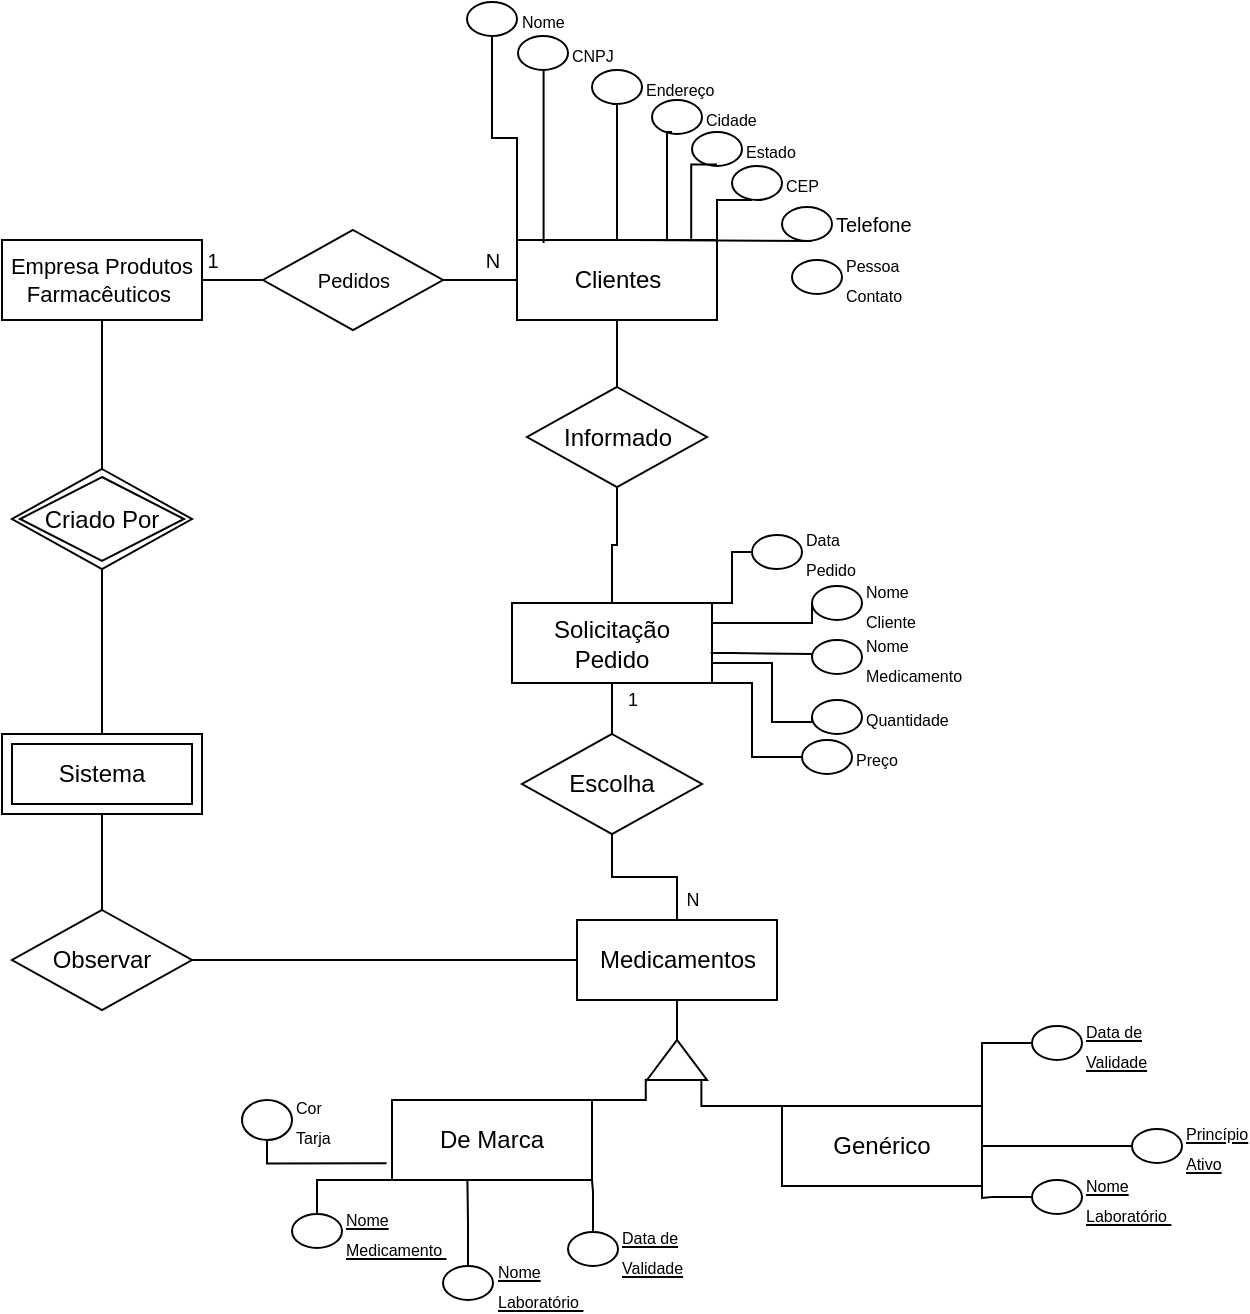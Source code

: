 <mxfile version="15.4.0" type="github">
  <diagram id="R2lEEEUBdFMjLlhIrx00" name="Page-1">
    <mxGraphModel dx="868" dy="483" grid="1" gridSize="10" guides="1" tooltips="1" connect="1" arrows="1" fold="1" page="1" pageScale="1" pageWidth="850" pageHeight="1100" math="0" shadow="0" extFonts="Permanent Marker^https://fonts.googleapis.com/css?family=Permanent+Marker">
      <root>
        <mxCell id="0" />
        <mxCell id="1" parent="0" />
        <mxCell id="uLbKW4DAnLPxpBr8rwX6-97" value="1" style="edgeStyle=orthogonalEdgeStyle;rounded=0;orthogonalLoop=1;jettySize=auto;html=1;exitX=1;exitY=0.5;exitDx=0;exitDy=0;entryX=0;entryY=0.5;entryDx=0;entryDy=0;fontSize=10;endArrow=none;endFill=0;" edge="1" parent="1" source="uLbKW4DAnLPxpBr8rwX6-1" target="uLbKW4DAnLPxpBr8rwX6-4">
          <mxGeometry x="-0.672" y="10" relative="1" as="geometry">
            <mxPoint as="offset" />
          </mxGeometry>
        </mxCell>
        <mxCell id="uLbKW4DAnLPxpBr8rwX6-1" value="Empresa Produtos Farmacêuticos&amp;nbsp;" style="whiteSpace=wrap;html=1;align=center;fontSize=11;" vertex="1" parent="1">
          <mxGeometry x="155" y="140" width="100" height="40" as="geometry" />
        </mxCell>
        <mxCell id="uLbKW4DAnLPxpBr8rwX6-2" value="Clientes" style="whiteSpace=wrap;html=1;align=center;" vertex="1" parent="1">
          <mxGeometry x="412.5" y="140" width="100" height="40" as="geometry" />
        </mxCell>
        <mxCell id="uLbKW4DAnLPxpBr8rwX6-101" style="edgeStyle=orthogonalEdgeStyle;rounded=0;orthogonalLoop=1;jettySize=auto;html=1;entryX=0.5;entryY=1;entryDx=0;entryDy=0;fontSize=11;endArrow=none;endFill=0;" edge="1" parent="1" source="uLbKW4DAnLPxpBr8rwX6-3" target="uLbKW4DAnLPxpBr8rwX6-40">
          <mxGeometry relative="1" as="geometry" />
        </mxCell>
        <mxCell id="uLbKW4DAnLPxpBr8rwX6-3" value="Solicitação Pedido" style="whiteSpace=wrap;html=1;align=center;" vertex="1" parent="1">
          <mxGeometry x="410" y="321.5" width="100" height="40" as="geometry" />
        </mxCell>
        <mxCell id="uLbKW4DAnLPxpBr8rwX6-98" value="N" style="edgeStyle=orthogonalEdgeStyle;rounded=0;orthogonalLoop=1;jettySize=auto;html=1;fontSize=10;endArrow=none;endFill=0;" edge="1" parent="1" source="uLbKW4DAnLPxpBr8rwX6-4" target="uLbKW4DAnLPxpBr8rwX6-2">
          <mxGeometry x="0.419" y="10" relative="1" as="geometry">
            <mxPoint as="offset" />
          </mxGeometry>
        </mxCell>
        <mxCell id="uLbKW4DAnLPxpBr8rwX6-4" value="&lt;div style=&quot;text-align: justify&quot;&gt;&lt;span style=&quot;font-size: 10px&quot;&gt;Pedidos&lt;/span&gt;&lt;/div&gt;" style="shape=rhombus;perimeter=rhombusPerimeter;whiteSpace=wrap;html=1;align=center;" vertex="1" parent="1">
          <mxGeometry x="285.5" y="135" width="90" height="50" as="geometry" />
        </mxCell>
        <mxCell id="uLbKW4DAnLPxpBr8rwX6-5" value="&lt;font style=&quot;font-size: 8px&quot;&gt;Nome&lt;/font&gt;" style="ellipse;whiteSpace=wrap;html=1;align=left;spacingLeft=25;" vertex="1" parent="1">
          <mxGeometry x="387.5" y="21" width="25" height="17" as="geometry" />
        </mxCell>
        <mxCell id="uLbKW4DAnLPxpBr8rwX6-7" value="&lt;font style=&quot;font-size: 8px&quot;&gt;CNPJ&lt;/font&gt;" style="ellipse;whiteSpace=wrap;html=1;align=left;spacingLeft=25;" vertex="1" parent="1">
          <mxGeometry x="413" y="38" width="25" height="17" as="geometry" />
        </mxCell>
        <mxCell id="uLbKW4DAnLPxpBr8rwX6-8" value="&lt;font style=&quot;font-size: 8px&quot;&gt;Endereço&lt;/font&gt;" style="ellipse;whiteSpace=wrap;html=1;align=left;spacingLeft=25;" vertex="1" parent="1">
          <mxGeometry x="450" y="55" width="25" height="17" as="geometry" />
        </mxCell>
        <mxCell id="uLbKW4DAnLPxpBr8rwX6-9" value="&lt;font style=&quot;font-size: 8px&quot;&gt;Cidade&lt;/font&gt;" style="ellipse;whiteSpace=wrap;html=1;align=left;spacingLeft=25;" vertex="1" parent="1">
          <mxGeometry x="480" y="70" width="25" height="17" as="geometry" />
        </mxCell>
        <mxCell id="uLbKW4DAnLPxpBr8rwX6-10" value="&lt;font style=&quot;font-size: 8px&quot;&gt;Estado&lt;/font&gt;" style="ellipse;whiteSpace=wrap;html=1;align=left;spacingLeft=25;" vertex="1" parent="1">
          <mxGeometry x="500" y="86" width="25" height="17" as="geometry" />
        </mxCell>
        <mxCell id="uLbKW4DAnLPxpBr8rwX6-11" value="&lt;font style=&quot;font-size: 8px&quot;&gt;CEP&lt;/font&gt;" style="ellipse;whiteSpace=wrap;html=1;align=left;spacingLeft=25;" vertex="1" parent="1">
          <mxGeometry x="520" y="103" width="25" height="17" as="geometry" />
        </mxCell>
        <mxCell id="uLbKW4DAnLPxpBr8rwX6-12" value="&lt;font style=&quot;font-size: 10px&quot;&gt;Telefone&lt;/font&gt;" style="ellipse;whiteSpace=wrap;html=1;align=left;spacingLeft=25;" vertex="1" parent="1">
          <mxGeometry x="545" y="123.5" width="25" height="17" as="geometry" />
        </mxCell>
        <mxCell id="uLbKW4DAnLPxpBr8rwX6-13" value="&lt;font style=&quot;font-size: 8px&quot;&gt;Pessoa Contato&lt;/font&gt;" style="ellipse;whiteSpace=wrap;html=1;align=left;spacingLeft=25;" vertex="1" parent="1">
          <mxGeometry x="550" y="150" width="25" height="17" as="geometry" />
        </mxCell>
        <mxCell id="uLbKW4DAnLPxpBr8rwX6-24" value="" style="endArrow=none;html=1;rounded=0;edgeStyle=orthogonalEdgeStyle;entryX=0.5;entryY=1;entryDx=0;entryDy=0;exitX=0;exitY=0;exitDx=0;exitDy=0;" edge="1" parent="1" source="uLbKW4DAnLPxpBr8rwX6-2" target="uLbKW4DAnLPxpBr8rwX6-5">
          <mxGeometry relative="1" as="geometry">
            <mxPoint x="230" y="38" as="sourcePoint" />
            <mxPoint x="390" y="38" as="targetPoint" />
            <Array as="points" />
          </mxGeometry>
        </mxCell>
        <mxCell id="uLbKW4DAnLPxpBr8rwX6-27" value="" style="endArrow=none;html=1;rounded=0;edgeStyle=orthogonalEdgeStyle;exitX=0.133;exitY=0.037;exitDx=0;exitDy=0;exitPerimeter=0;" edge="1" parent="1" source="uLbKW4DAnLPxpBr8rwX6-2">
          <mxGeometry relative="1" as="geometry">
            <mxPoint x="265" y="55" as="sourcePoint" />
            <mxPoint x="425" y="55" as="targetPoint" />
            <Array as="points">
              <mxPoint x="426" y="55" />
            </Array>
          </mxGeometry>
        </mxCell>
        <mxCell id="uLbKW4DAnLPxpBr8rwX6-31" value="&lt;span style=&quot;color: rgba(0 , 0 , 0 , 0) ; font-family: monospace ; font-size: 0px&quot;&gt;%3CmxGraphModel%3E%3Croot%3E%3CmxCell%20id%3D%220%22%2F%3E%3CmxCell%20id%3D%221%22%20parent%3D%220%22%2F%3E%3CmxCell%20id%3D%222%22%20value%3D%22%22%20style%3D%22endArrow%3Dnone%3Bhtml%3D1%3Brounded%3D0%3BedgeStyle%3DorthogonalEdgeStyle%3B%22%20edge%3D%221%22%20parent%3D%221%22%3E%3CmxGeometry%20relative%3D%221%22%20as%3D%22geometry%22%3E%3CmxPoint%20x%3D%22300%22%20y%3D%22230%22%20as%3D%22sourcePoint%22%2F%3E%3CmxPoint%20x%3D%22460%22%20y%3D%22230%22%20as%3D%22targetPoint%22%2F%3E%3CArray%20as%3D%22points%22%3E%3CmxPoint%20x%3D%22390%22%20y%3D%22230%22%2F%3E%3CmxPoint%20x%3D%22390%22%20y%3D%22230%22%2F%3E%3C%2FArray%3E%3C%2FmxGeometry%3E%3C%2FmxCell%3E%3C%2Froot%3E%3C%2FmxGraphModel%3&lt;/span&gt;" style="endArrow=none;html=1;rounded=0;edgeStyle=orthogonalEdgeStyle;exitX=0.5;exitY=0;exitDx=0;exitDy=0;" edge="1" parent="1" source="uLbKW4DAnLPxpBr8rwX6-2">
          <mxGeometry relative="1" as="geometry">
            <mxPoint x="300" y="72" as="sourcePoint" />
            <mxPoint x="460" y="72" as="targetPoint" />
            <Array as="points">
              <mxPoint x="463" y="72" />
            </Array>
          </mxGeometry>
        </mxCell>
        <mxCell id="uLbKW4DAnLPxpBr8rwX6-32" value="&lt;span style=&quot;color: rgba(0 , 0 , 0 , 0) ; font-family: monospace ; font-size: 0px&quot;&gt;%3CmxGraphModel%3E%3Croot%3E%3CmxCell%20id%3D%220%22%2F%3E%3CmxCell%20id%3D%221%22%20parent%3D%220%22%2F%3E%3CmxCell%20id%3D%222%22%20value%3D%22%22%20style%3D%22endArrow%3Dnone%3Bhtml%3D1%3Brounded%3D0%3BedgeStyle%3DorthogonalEdgeStyle%3B%22%20edge%3D%221%22%20parent%3D%221%22%3E%3CmxGeometry%20relative%3D%221%22%20as%3D%22geometry%22%3E%3CmxPoint%20x%3D%22300%22%20y%3D%22230%22%20as%3D%22sourcePoint%22%2F%3E%3CmxPoint%20x%3D%22460%22%20y%3D%22230%22%20as%3D%22targetPoint%22%2F%3E%3CArray%20as%3D%22points%22%3E%3CmxPoint%20x%3D%22390%22%20y%3D%22230%22%2F%3E%3CmxPoint%20x%3D%22390%22%20y%3D%22230%22%2F%3E%3C%2FArray%3E%3C%2FmxGeometry%3E%3C%2FmxCell%3E%3C%2Froot%3E%3C%2FmxGraphModel%3&lt;/span&gt;" style="endArrow=none;html=1;rounded=0;edgeStyle=orthogonalEdgeStyle;exitX=0.75;exitY=0;exitDx=0;exitDy=0;" edge="1" parent="1" source="uLbKW4DAnLPxpBr8rwX6-2">
          <mxGeometry relative="1" as="geometry">
            <mxPoint x="330" y="86" as="sourcePoint" />
            <mxPoint x="490" y="86" as="targetPoint" />
            <Array as="points">
              <mxPoint x="487" y="86" />
            </Array>
          </mxGeometry>
        </mxCell>
        <mxCell id="uLbKW4DAnLPxpBr8rwX6-33" value="&lt;span style=&quot;color: rgba(0 , 0 , 0 , 0) ; font-family: monospace ; font-size: 0px&quot;&gt;%3CmxGraphModel%3E%3Croot%3E%3CmxCell%20id%3D%220%22%2F%3E%3CmxCell%20id%3D%221%22%20parent%3D%220%22%2F%3E%3CmxCell%20id%3D%222%22%20value%3D%22%22%20style%3D%22endArrow%3Dnone%3Bhtml%3D1%3Brounded%3D0%3BedgeStyle%3DorthogonalEdgeStyle%3B%22%20edge%3D%221%22%20parent%3D%221%22%3E%3CmxGeometry%20relative%3D%221%22%20as%3D%22geometry%22%3E%3CmxPoint%20x%3D%22300%22%20y%3D%22230%22%20as%3D%22sourcePoint%22%2F%3E%3CmxPoint%20x%3D%22460%22%20y%3D%22230%22%20as%3D%22targetPoint%22%2F%3E%3CArray%20as%3D%22points%22%3E%3CmxPoint%20x%3D%22390%22%20y%3D%22230%22%2F%3E%3CmxPoint%20x%3D%22390%22%20y%3D%22230%22%2F%3E%3C%2FArray%3E%3C%2FmxGeometry%3E%3C%2FmxCell%3E%3C%2Froot%3E%3C%2FmxGraphModel%3&lt;/span&gt;" style="endArrow=none;html=1;rounded=0;edgeStyle=orthogonalEdgeStyle;exitX=0.871;exitY=-0.015;exitDx=0;exitDy=0;exitPerimeter=0;" edge="1" parent="1" source="uLbKW4DAnLPxpBr8rwX6-2">
          <mxGeometry relative="1" as="geometry">
            <mxPoint x="352.5" y="102.31" as="sourcePoint" />
            <mxPoint x="512.5" y="102.31" as="targetPoint" />
            <Array as="points">
              <mxPoint x="500" y="102" />
            </Array>
          </mxGeometry>
        </mxCell>
        <mxCell id="uLbKW4DAnLPxpBr8rwX6-34" value="&lt;span style=&quot;color: rgba(0 , 0 , 0 , 0) ; font-family: monospace ; font-size: 0px&quot;&gt;%3CmxGraphModel%3E%3Croot%3E%3CmxCell%20id%3D%220%22%2F%3E%3CmxCell%20id%3D%221%22%20parent%3D%220%22%2F%3E%3CmxCell%20id%3D%222%22%20value%3D%22%22%20style%3D%22endArrow%3Dnone%3Bhtml%3D1%3Brounded%3D0%3BedgeStyle%3DorthogonalEdgeStyle%3B%22%20edge%3D%221%22%20parent%3D%221%22%3E%3CmxGeometry%20relative%3D%221%22%20as%3D%22geometry%22%3E%3CmxPoint%20x%3D%22300%22%20y%3D%22230%22%20as%3D%22sourcePoint%22%2F%3E%3CmxPoint%20x%3D%22460%22%20y%3D%22230%22%20as%3D%22targetPoint%22%2F%3E%3CArray%20as%3D%22points%22%3E%3CmxPoint%20x%3D%22390%22%20y%3D%22230%22%2F%3E%3CmxPoint%20x%3D%22390%22%20y%3D%22230%22%2F%3E%3C%2FArray%3E%3C%2FmxGeometry%3E%3C%2FmxCell%3E%3C%2Froot%3E%3C%2FmxGraphModel%3&lt;/span&gt;" style="endArrow=none;html=1;rounded=0;edgeStyle=orthogonalEdgeStyle;exitX=1;exitY=0;exitDx=0;exitDy=0;" edge="1" parent="1" source="uLbKW4DAnLPxpBr8rwX6-2">
          <mxGeometry relative="1" as="geometry">
            <mxPoint x="370" y="120" as="sourcePoint" />
            <mxPoint x="530" y="120" as="targetPoint" />
            <Array as="points">
              <mxPoint x="513" y="120" />
            </Array>
          </mxGeometry>
        </mxCell>
        <mxCell id="uLbKW4DAnLPxpBr8rwX6-35" value="&lt;span style=&quot;color: rgba(0 , 0 , 0 , 0) ; font-family: monospace ; font-size: 0px&quot;&gt;%3CmxGraphModel%3E%3Croot%3E%3CmxCell%20id%3D%220%22%2F%3E%3CmxCell%20id%3D%221%22%20parent%3D%220%22%2F%3E%3CmxCell%20id%3D%222%22%20value%3D%22%22%20style%3D%22endArrow%3Dnone%3Bhtml%3D1%3Brounded%3D0%3BedgeStyle%3DorthogonalEdgeStyle%3B%22%20edge%3D%221%22%20parent%3D%221%22%3E%3CmxGeometry%20relative%3D%221%22%20as%3D%22geometry%22%3E%3CmxPoint%20x%3D%22300%22%20y%3D%22230%22%20as%3D%22sourcePoint%22%2F%3E%3CmxPoint%20x%3D%22460%22%20y%3D%22230%22%20as%3D%22targetPoint%22%2F%3E%3CArray%20as%3D%22points%22%3E%3CmxPoint%20x%3D%22390%22%20y%3D%22230%22%2F%3E%3CmxPoint%20x%3D%22390%22%20y%3D%22230%22%2F%3E%3C%2FArray%3E%3C%2FmxGeometry%3E%3C%2FmxCell%3E%3C%2Froot%3E%3C%2FmxGraphModel%3&lt;/span&gt;" style="endArrow=none;html=1;rounded=0;edgeStyle=orthogonalEdgeStyle;exitX=1;exitY=0.5;exitDx=0;exitDy=0;" edge="1" parent="1" source="uLbKW4DAnLPxpBr8rwX6-2">
          <mxGeometry relative="1" as="geometry">
            <mxPoint x="400" y="140.5" as="sourcePoint" />
            <mxPoint x="560" y="140.5" as="targetPoint" />
            <Array as="points">
              <mxPoint x="513" y="140" />
              <mxPoint x="470" y="140" />
            </Array>
          </mxGeometry>
        </mxCell>
        <mxCell id="uLbKW4DAnLPxpBr8rwX6-100" style="edgeStyle=orthogonalEdgeStyle;rounded=0;orthogonalLoop=1;jettySize=auto;html=1;exitX=0.5;exitY=0;exitDx=0;exitDy=0;entryX=0.5;entryY=1;entryDx=0;entryDy=0;fontSize=11;endArrow=none;endFill=0;" edge="1" parent="1" source="uLbKW4DAnLPxpBr8rwX6-40" target="uLbKW4DAnLPxpBr8rwX6-2">
          <mxGeometry relative="1" as="geometry" />
        </mxCell>
        <mxCell id="uLbKW4DAnLPxpBr8rwX6-40" value="Informado" style="shape=rhombus;perimeter=rhombusPerimeter;whiteSpace=wrap;html=1;align=center;" vertex="1" parent="1">
          <mxGeometry x="417.5" y="213.5" width="90" height="50" as="geometry" />
        </mxCell>
        <mxCell id="uLbKW4DAnLPxpBr8rwX6-41" value="&lt;font style=&quot;font-size: 8px&quot;&gt;Nome Cliente&lt;/font&gt;" style="ellipse;whiteSpace=wrap;html=1;align=left;spacingLeft=25;" vertex="1" parent="1">
          <mxGeometry x="560" y="313" width="25" height="17" as="geometry" />
        </mxCell>
        <mxCell id="uLbKW4DAnLPxpBr8rwX6-42" value="&lt;font style=&quot;font-size: 8px&quot;&gt;Data Pedido&lt;/font&gt;" style="ellipse;whiteSpace=wrap;html=1;align=left;spacingLeft=25;" vertex="1" parent="1">
          <mxGeometry x="530" y="287.5" width="25" height="17" as="geometry" />
        </mxCell>
        <mxCell id="uLbKW4DAnLPxpBr8rwX6-43" value="&lt;span style=&quot;font-size: 8px&quot;&gt;Nome Medicamento&lt;br&gt;&lt;/span&gt;" style="ellipse;whiteSpace=wrap;html=1;align=left;spacingLeft=25;" vertex="1" parent="1">
          <mxGeometry x="560" y="340" width="25" height="17" as="geometry" />
        </mxCell>
        <mxCell id="uLbKW4DAnLPxpBr8rwX6-45" value="&lt;font style=&quot;font-size: 8px&quot;&gt;Quantidade&lt;/font&gt;" style="ellipse;whiteSpace=wrap;html=1;align=left;spacingLeft=25;" vertex="1" parent="1">
          <mxGeometry x="560" y="370" width="25" height="17" as="geometry" />
        </mxCell>
        <mxCell id="uLbKW4DAnLPxpBr8rwX6-46" value="&lt;span style=&quot;font-size: 8px&quot;&gt;Preço&lt;br&gt;&lt;/span&gt;" style="ellipse;whiteSpace=wrap;html=1;align=left;spacingLeft=25;" vertex="1" parent="1">
          <mxGeometry x="555" y="390" width="25" height="17" as="geometry" />
        </mxCell>
        <mxCell id="uLbKW4DAnLPxpBr8rwX6-47" value="" style="endArrow=none;html=1;rounded=0;edgeStyle=orthogonalEdgeStyle;entryX=1;entryY=0;entryDx=0;entryDy=0;exitX=0;exitY=0.5;exitDx=0;exitDy=0;" edge="1" parent="1" source="uLbKW4DAnLPxpBr8rwX6-42" target="uLbKW4DAnLPxpBr8rwX6-3">
          <mxGeometry relative="1" as="geometry">
            <mxPoint x="430" y="296" as="sourcePoint" />
            <mxPoint x="520" y="296" as="targetPoint" />
            <Array as="points">
              <mxPoint x="520" y="296" />
              <mxPoint x="520" y="321" />
            </Array>
          </mxGeometry>
        </mxCell>
        <mxCell id="uLbKW4DAnLPxpBr8rwX6-48" value="" style="endArrow=none;html=1;rounded=0;edgeStyle=orthogonalEdgeStyle;entryX=0;entryY=0.5;entryDx=0;entryDy=0;exitX=1;exitY=0.25;exitDx=0;exitDy=0;" edge="1" parent="1" source="uLbKW4DAnLPxpBr8rwX6-3" target="uLbKW4DAnLPxpBr8rwX6-41">
          <mxGeometry relative="1" as="geometry">
            <mxPoint x="540" y="344" as="sourcePoint" />
            <mxPoint x="552.5" y="343.81" as="targetPoint" />
            <Array as="points">
              <mxPoint x="560" y="331" />
            </Array>
          </mxGeometry>
        </mxCell>
        <mxCell id="uLbKW4DAnLPxpBr8rwX6-49" value="" style="endArrow=none;html=1;rounded=0;edgeStyle=orthogonalEdgeStyle;entryX=0;entryY=0.5;entryDx=0;entryDy=0;exitX=0.993;exitY=0.626;exitDx=0;exitDy=0;exitPerimeter=0;" edge="1" parent="1" source="uLbKW4DAnLPxpBr8rwX6-3" target="uLbKW4DAnLPxpBr8rwX6-43">
          <mxGeometry relative="1" as="geometry">
            <mxPoint x="452.48" y="373" as="sourcePoint" />
            <mxPoint x="532.48" y="373" as="targetPoint" />
            <Array as="points">
              <mxPoint x="520" y="347" />
              <mxPoint x="560" y="347" />
            </Array>
          </mxGeometry>
        </mxCell>
        <mxCell id="uLbKW4DAnLPxpBr8rwX6-50" value="" style="endArrow=none;html=1;rounded=0;edgeStyle=orthogonalEdgeStyle;exitX=1;exitY=0.75;exitDx=0;exitDy=0;entryX=0;entryY=0.5;entryDx=0;entryDy=0;" edge="1" parent="1" source="uLbKW4DAnLPxpBr8rwX6-3" target="uLbKW4DAnLPxpBr8rwX6-45">
          <mxGeometry relative="1" as="geometry">
            <mxPoint x="493" y="381.36" as="sourcePoint" />
            <mxPoint x="555" y="381.36" as="targetPoint" />
            <Array as="points">
              <mxPoint x="540" y="352" />
              <mxPoint x="540" y="381" />
              <mxPoint x="560" y="381" />
            </Array>
          </mxGeometry>
        </mxCell>
        <mxCell id="uLbKW4DAnLPxpBr8rwX6-51" value="" style="endArrow=none;html=1;rounded=0;edgeStyle=orthogonalEdgeStyle;entryX=0;entryY=0.5;entryDx=0;entryDy=0;exitX=1;exitY=1;exitDx=0;exitDy=0;" edge="1" parent="1" source="uLbKW4DAnLPxpBr8rwX6-3" target="uLbKW4DAnLPxpBr8rwX6-46">
          <mxGeometry relative="1" as="geometry">
            <mxPoint x="470" y="398.36" as="sourcePoint" />
            <mxPoint x="550" y="398.36" as="targetPoint" />
            <Array as="points">
              <mxPoint x="530" y="362" />
              <mxPoint x="530" y="399" />
            </Array>
          </mxGeometry>
        </mxCell>
        <mxCell id="uLbKW4DAnLPxpBr8rwX6-53" value="Medicamentos" style="whiteSpace=wrap;html=1;align=center;" vertex="1" parent="1">
          <mxGeometry x="442.5" y="480" width="100" height="40" as="geometry" />
        </mxCell>
        <mxCell id="uLbKW4DAnLPxpBr8rwX6-85" style="edgeStyle=orthogonalEdgeStyle;rounded=0;orthogonalLoop=1;jettySize=auto;html=1;exitX=1;exitY=0;exitDx=0;exitDy=0;entryX=0.029;entryY=-0.021;entryDx=0;entryDy=0;entryPerimeter=0;endArrow=none;endFill=0;" edge="1" parent="1" source="uLbKW4DAnLPxpBr8rwX6-55" target="uLbKW4DAnLPxpBr8rwX6-84">
          <mxGeometry relative="1" as="geometry" />
        </mxCell>
        <mxCell id="uLbKW4DAnLPxpBr8rwX6-55" value="De Marca" style="whiteSpace=wrap;html=1;align=center;" vertex="1" parent="1">
          <mxGeometry x="350" y="570" width="100" height="40" as="geometry" />
        </mxCell>
        <mxCell id="uLbKW4DAnLPxpBr8rwX6-86" style="edgeStyle=orthogonalEdgeStyle;rounded=0;orthogonalLoop=1;jettySize=auto;html=1;exitX=0;exitY=0;exitDx=0;exitDy=0;entryX=-0.017;entryY=0.906;entryDx=0;entryDy=0;entryPerimeter=0;endArrow=none;endFill=0;" edge="1" parent="1" source="uLbKW4DAnLPxpBr8rwX6-56" target="uLbKW4DAnLPxpBr8rwX6-84">
          <mxGeometry relative="1" as="geometry">
            <Array as="points">
              <mxPoint x="505" y="573" />
            </Array>
          </mxGeometry>
        </mxCell>
        <mxCell id="uLbKW4DAnLPxpBr8rwX6-56" value="Genérico" style="whiteSpace=wrap;html=1;align=center;" vertex="1" parent="1">
          <mxGeometry x="545" y="573" width="100" height="40" as="geometry" />
        </mxCell>
        <mxCell id="uLbKW4DAnLPxpBr8rwX6-109" value="1" style="edgeStyle=orthogonalEdgeStyle;rounded=0;orthogonalLoop=1;jettySize=auto;html=1;exitX=0.5;exitY=0;exitDx=0;exitDy=0;entryX=0.5;entryY=1;entryDx=0;entryDy=0;fontSize=9;endArrow=none;endFill=0;" edge="1" parent="1" source="uLbKW4DAnLPxpBr8rwX6-57" target="uLbKW4DAnLPxpBr8rwX6-3">
          <mxGeometry x="0.333" y="-10" relative="1" as="geometry">
            <mxPoint as="offset" />
          </mxGeometry>
        </mxCell>
        <mxCell id="uLbKW4DAnLPxpBr8rwX6-110" value="N" style="edgeStyle=orthogonalEdgeStyle;rounded=0;orthogonalLoop=1;jettySize=auto;html=1;exitX=0.5;exitY=1;exitDx=0;exitDy=0;fontSize=9;endArrow=none;endFill=0;" edge="1" parent="1" source="uLbKW4DAnLPxpBr8rwX6-57" target="uLbKW4DAnLPxpBr8rwX6-53">
          <mxGeometry x="0.735" y="7" relative="1" as="geometry">
            <mxPoint as="offset" />
          </mxGeometry>
        </mxCell>
        <mxCell id="uLbKW4DAnLPxpBr8rwX6-57" value="Escolha" style="shape=rhombus;perimeter=rhombusPerimeter;whiteSpace=wrap;html=1;align=center;" vertex="1" parent="1">
          <mxGeometry x="415" y="387" width="90" height="50" as="geometry" />
        </mxCell>
        <mxCell id="uLbKW4DAnLPxpBr8rwX6-106" style="edgeStyle=orthogonalEdgeStyle;rounded=0;orthogonalLoop=1;jettySize=auto;html=1;entryX=1;entryY=1;entryDx=0;entryDy=0;fontSize=11;endArrow=none;endFill=0;" edge="1" parent="1" source="uLbKW4DAnLPxpBr8rwX6-59" target="uLbKW4DAnLPxpBr8rwX6-56">
          <mxGeometry relative="1" as="geometry">
            <Array as="points">
              <mxPoint x="650" y="619" />
              <mxPoint x="645" y="619" />
            </Array>
          </mxGeometry>
        </mxCell>
        <mxCell id="uLbKW4DAnLPxpBr8rwX6-59" value="&lt;span style=&quot;font-size: 8px&quot;&gt;Nome Laboratório&amp;nbsp;&lt;br&gt;&lt;/span&gt;" style="ellipse;whiteSpace=wrap;html=1;align=left;spacingLeft=25;fontStyle=4" vertex="1" parent="1">
          <mxGeometry x="670" y="610" width="25" height="17" as="geometry" />
        </mxCell>
        <mxCell id="uLbKW4DAnLPxpBr8rwX6-107" style="edgeStyle=orthogonalEdgeStyle;rounded=0;orthogonalLoop=1;jettySize=auto;html=1;entryX=1;entryY=0;entryDx=0;entryDy=0;fontSize=11;endArrow=none;endFill=0;" edge="1" parent="1" source="uLbKW4DAnLPxpBr8rwX6-60" target="uLbKW4DAnLPxpBr8rwX6-56">
          <mxGeometry relative="1" as="geometry" />
        </mxCell>
        <mxCell id="uLbKW4DAnLPxpBr8rwX6-60" value="&lt;span style=&quot;font-size: 8px&quot;&gt;Data de Validade&lt;br&gt;&lt;/span&gt;" style="ellipse;whiteSpace=wrap;html=1;align=left;spacingLeft=25;fontStyle=4" vertex="1" parent="1">
          <mxGeometry x="670" y="533" width="25" height="17" as="geometry" />
        </mxCell>
        <mxCell id="uLbKW4DAnLPxpBr8rwX6-108" style="edgeStyle=orthogonalEdgeStyle;rounded=0;orthogonalLoop=1;jettySize=auto;html=1;fontSize=11;endArrow=none;endFill=0;" edge="1" parent="1" source="uLbKW4DAnLPxpBr8rwX6-61" target="uLbKW4DAnLPxpBr8rwX6-56">
          <mxGeometry relative="1" as="geometry" />
        </mxCell>
        <mxCell id="uLbKW4DAnLPxpBr8rwX6-61" value="&lt;span style=&quot;font-size: 8px&quot;&gt;Princípio Ativo&lt;br&gt;&lt;/span&gt;" style="ellipse;whiteSpace=wrap;html=1;align=left;spacingLeft=25;fontStyle=4" vertex="1" parent="1">
          <mxGeometry x="720" y="584.5" width="25" height="17" as="geometry" />
        </mxCell>
        <mxCell id="uLbKW4DAnLPxpBr8rwX6-102" style="edgeStyle=orthogonalEdgeStyle;rounded=0;orthogonalLoop=1;jettySize=auto;html=1;entryX=0;entryY=1;entryDx=0;entryDy=0;fontSize=11;endArrow=none;endFill=0;" edge="1" parent="1" source="uLbKW4DAnLPxpBr8rwX6-62" target="uLbKW4DAnLPxpBr8rwX6-55">
          <mxGeometry relative="1" as="geometry">
            <Array as="points">
              <mxPoint x="313" y="610" />
            </Array>
          </mxGeometry>
        </mxCell>
        <mxCell id="uLbKW4DAnLPxpBr8rwX6-62" value="&lt;span style=&quot;font-size: 8px&quot;&gt;Nome Medicamento&amp;nbsp;&lt;br&gt;&lt;/span&gt;" style="ellipse;whiteSpace=wrap;html=1;align=left;spacingLeft=25;fontStyle=4" vertex="1" parent="1">
          <mxGeometry x="300" y="627" width="25" height="17" as="geometry" />
        </mxCell>
        <mxCell id="uLbKW4DAnLPxpBr8rwX6-103" style="edgeStyle=orthogonalEdgeStyle;rounded=0;orthogonalLoop=1;jettySize=auto;html=1;entryX=-0.027;entryY=0.792;entryDx=0;entryDy=0;entryPerimeter=0;fontSize=11;endArrow=none;endFill=0;" edge="1" parent="1" source="uLbKW4DAnLPxpBr8rwX6-63" target="uLbKW4DAnLPxpBr8rwX6-55">
          <mxGeometry relative="1" as="geometry">
            <Array as="points">
              <mxPoint x="288" y="602" />
            </Array>
          </mxGeometry>
        </mxCell>
        <mxCell id="uLbKW4DAnLPxpBr8rwX6-63" value="&lt;span style=&quot;font-size: 8px&quot;&gt;Cor Tarja&lt;br&gt;&lt;/span&gt;" style="ellipse;whiteSpace=wrap;html=1;align=left;spacingLeft=25;" vertex="1" parent="1">
          <mxGeometry x="275" y="570" width="25" height="20" as="geometry" />
        </mxCell>
        <mxCell id="uLbKW4DAnLPxpBr8rwX6-104" style="edgeStyle=orthogonalEdgeStyle;rounded=0;orthogonalLoop=1;jettySize=auto;html=1;entryX=0.377;entryY=1;entryDx=0;entryDy=0;entryPerimeter=0;fontSize=11;endArrow=none;endFill=0;" edge="1" parent="1" source="uLbKW4DAnLPxpBr8rwX6-64" target="uLbKW4DAnLPxpBr8rwX6-55">
          <mxGeometry relative="1" as="geometry" />
        </mxCell>
        <mxCell id="uLbKW4DAnLPxpBr8rwX6-64" value="&lt;span style=&quot;font-size: 8px&quot;&gt;Nome Laboratório&amp;nbsp;&lt;br&gt;&lt;/span&gt;" style="ellipse;whiteSpace=wrap;html=1;align=left;spacingLeft=25;fontStyle=4" vertex="1" parent="1">
          <mxGeometry x="375.5" y="653" width="25" height="17" as="geometry" />
        </mxCell>
        <mxCell id="uLbKW4DAnLPxpBr8rwX6-105" style="edgeStyle=orthogonalEdgeStyle;rounded=0;orthogonalLoop=1;jettySize=auto;html=1;entryX=1;entryY=1;entryDx=0;entryDy=0;fontSize=11;endArrow=none;endFill=0;" edge="1" parent="1" source="uLbKW4DAnLPxpBr8rwX6-65" target="uLbKW4DAnLPxpBr8rwX6-55">
          <mxGeometry relative="1" as="geometry" />
        </mxCell>
        <mxCell id="uLbKW4DAnLPxpBr8rwX6-65" value="&lt;span style=&quot;font-size: 8px&quot;&gt;Data de Validade&lt;br&gt;&lt;/span&gt;" style="ellipse;whiteSpace=wrap;html=1;align=left;spacingLeft=25;fontStyle=4" vertex="1" parent="1">
          <mxGeometry x="438" y="636" width="25" height="17" as="geometry" />
        </mxCell>
        <mxCell id="uLbKW4DAnLPxpBr8rwX6-88" style="edgeStyle=orthogonalEdgeStyle;rounded=0;orthogonalLoop=1;jettySize=auto;html=1;endArrow=none;endFill=0;" edge="1" parent="1" source="uLbKW4DAnLPxpBr8rwX6-84" target="uLbKW4DAnLPxpBr8rwX6-53">
          <mxGeometry relative="1" as="geometry" />
        </mxCell>
        <mxCell id="uLbKW4DAnLPxpBr8rwX6-84" value="" style="triangle;whiteSpace=wrap;html=1;align=left;rotation=0;direction=north;" vertex="1" parent="1">
          <mxGeometry x="477.5" y="540" width="30" height="20" as="geometry" />
        </mxCell>
        <mxCell id="uLbKW4DAnLPxpBr8rwX6-94" value="" style="edgeStyle=orthogonalEdgeStyle;rounded=0;orthogonalLoop=1;jettySize=auto;html=1;fontSize=11;endArrow=none;endFill=0;" edge="1" parent="1" source="uLbKW4DAnLPxpBr8rwX6-90" target="uLbKW4DAnLPxpBr8rwX6-92">
          <mxGeometry relative="1" as="geometry" />
        </mxCell>
        <mxCell id="uLbKW4DAnLPxpBr8rwX6-90" value="Sistema" style="shape=ext;margin=3;double=1;whiteSpace=wrap;html=1;align=center;" vertex="1" parent="1">
          <mxGeometry x="155" y="387" width="100" height="40" as="geometry" />
        </mxCell>
        <mxCell id="uLbKW4DAnLPxpBr8rwX6-95" style="edgeStyle=orthogonalEdgeStyle;rounded=0;orthogonalLoop=1;jettySize=auto;html=1;exitX=1;exitY=0.5;exitDx=0;exitDy=0;entryX=0;entryY=0.5;entryDx=0;entryDy=0;fontSize=11;endArrow=none;endFill=0;" edge="1" parent="1" source="uLbKW4DAnLPxpBr8rwX6-91" target="uLbKW4DAnLPxpBr8rwX6-53">
          <mxGeometry relative="1" as="geometry" />
        </mxCell>
        <mxCell id="uLbKW4DAnLPxpBr8rwX6-96" style="edgeStyle=orthogonalEdgeStyle;rounded=0;orthogonalLoop=1;jettySize=auto;html=1;exitX=0.5;exitY=0;exitDx=0;exitDy=0;entryX=0.5;entryY=1;entryDx=0;entryDy=0;fontSize=11;endArrow=none;endFill=0;" edge="1" parent="1" source="uLbKW4DAnLPxpBr8rwX6-91" target="uLbKW4DAnLPxpBr8rwX6-90">
          <mxGeometry relative="1" as="geometry" />
        </mxCell>
        <mxCell id="uLbKW4DAnLPxpBr8rwX6-91" value="Observar" style="shape=rhombus;perimeter=rhombusPerimeter;whiteSpace=wrap;html=1;align=center;" vertex="1" parent="1">
          <mxGeometry x="160" y="475" width="90" height="50" as="geometry" />
        </mxCell>
        <mxCell id="uLbKW4DAnLPxpBr8rwX6-93" value="" style="edgeStyle=orthogonalEdgeStyle;rounded=0;orthogonalLoop=1;jettySize=auto;html=1;endArrow=none;endFill=0;" edge="1" parent="1" source="uLbKW4DAnLPxpBr8rwX6-92" target="uLbKW4DAnLPxpBr8rwX6-1">
          <mxGeometry relative="1" as="geometry" />
        </mxCell>
        <mxCell id="uLbKW4DAnLPxpBr8rwX6-92" value="Criado Por" style="shape=rhombus;double=1;perimeter=rhombusPerimeter;whiteSpace=wrap;html=1;align=center;" vertex="1" parent="1">
          <mxGeometry x="160" y="254.5" width="90" height="50" as="geometry" />
        </mxCell>
      </root>
    </mxGraphModel>
  </diagram>
</mxfile>
